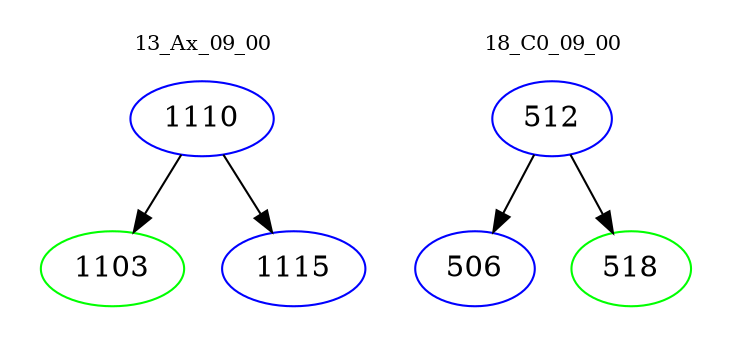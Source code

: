 digraph{
subgraph cluster_0 {
color = white
label = "13_Ax_09_00";
fontsize=10;
T0_1110 [label="1110", color="blue"]
T0_1110 -> T0_1103 [color="black"]
T0_1103 [label="1103", color="green"]
T0_1110 -> T0_1115 [color="black"]
T0_1115 [label="1115", color="blue"]
}
subgraph cluster_1 {
color = white
label = "18_C0_09_00";
fontsize=10;
T1_512 [label="512", color="blue"]
T1_512 -> T1_506 [color="black"]
T1_506 [label="506", color="blue"]
T1_512 -> T1_518 [color="black"]
T1_518 [label="518", color="green"]
}
}
